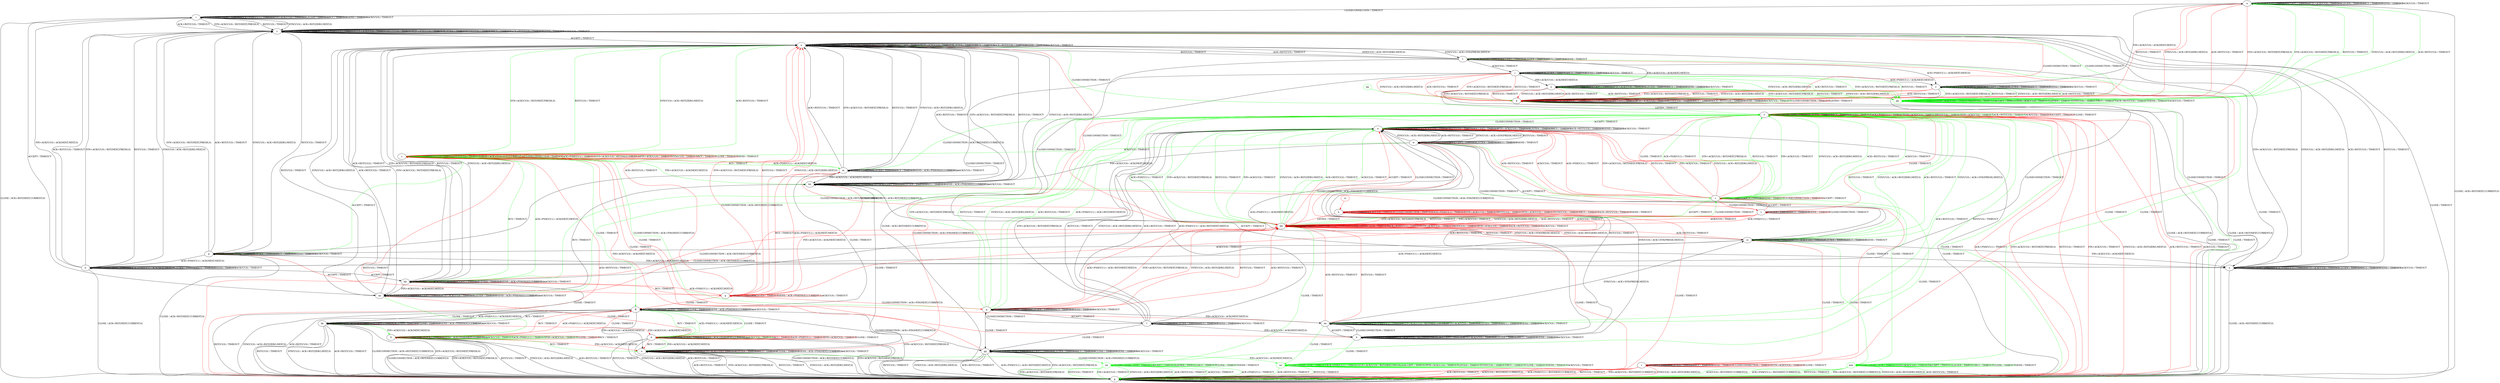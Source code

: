 digraph "" {
	graph ["Incoming time"=0.0978245735168457,
		"Outgoing time"=0.16371417045593262,
		Output="{'States': 44, 'Transitions': 642, 'Filename': '../results/tcp_preset_50/TCP_Windows8_Server-TCP_Windows8_Server-5.dot'}",
		Reference="{'States': 39, 'Transitions': 495, 'Filename': '../subjects/tcp/TCP_Windows8_Server.dot'}",
		Solver=yices,
		Updated="{'States': 39, 'Transitions': 495, 'Filename': '../subjects/tcp/TCP_Windows8_Server.dot'}",
		"f-measure"=0.716,
		precision=0.7089108910891089,
		recall=0.7232323232323232
	];
	a -> a	[key=0,
		label="ACK+PSH(V,V,1) / TIMEOUT"];
	a -> a	[key=1,
		label="ACCEPT / TIMEOUT"];
	a -> a	[key=2,
		label="FIN+ACK(V,V,0) / TIMEOUT"];
	a -> a	[key=3,
		label="LISTEN / TIMEOUT"];
	a -> a	[key=4,
		label="RCV / TIMEOUT"];
	a -> a	[key=5,
		label="SEND / TIMEOUT"];
	a -> a	[key=6,
		label="ACK(V,V,0) / TIMEOUT"];
	a -> i	[key=0,
		label="CLOSECONNECTION / TIMEOUT"];
	a -> k	[key=0,
		color=red,
		label="SYN+ACK(V,V,0) / RST(NEXT,FRESH,0)"];
	a -> k	[key=1,
		color=red,
		label="RST(V,V,0) / TIMEOUT"];
	a -> k	[key=2,
		color=red,
		label="SYN(V,V,0) / ACK+RST(ZERO,NEXT,0)"];
	a -> k	[key=3,
		color=red,
		label="ACK+RST(V,V,0) / TIMEOUT"];
	a -> jj	[key=0,
		label="CLOSE / ACK+RST(NEXT,CURRENT,0)"];
	pp	[color=green];
	a -> pp	[key=0,
		color=green,
		label="SYN+ACK(V,V,0) / RST(NEXT,FRESH,0)"];
	a -> pp	[key=1,
		color=green,
		label="RST(V,V,0) / TIMEOUT"];
	a -> pp	[key=2,
		color=green,
		label="SYN(V,V,0) / ACK+RST(ZERO,NEXT,0)"];
	a -> pp	[key=3,
		color=green,
		label="ACK+RST(V,V,0) / TIMEOUT"];
	b -> b	[key=0,
		label="ACK+PSH(V,V,1) / TIMEOUT"];
	b -> b	[key=1,
		label="SYN+ACK(V,V,0) / RST(NEXT,FRESH,0)"];
	b -> b	[key=2,
		label="ACCEPT / TIMEOUT"];
	b -> b	[key=3,
		label="FIN+ACK(V,V,0) / TIMEOUT"];
	b -> b	[key=4,
		label="LISTEN / TIMEOUT"];
	b -> b	[key=5,
		label="RCV / TIMEOUT"];
	b -> b	[key=6,
		label="SEND / TIMEOUT"];
	b -> b	[key=7,
		label="ACK(V,V,0) / TIMEOUT"];
	b -> e	[key=0,
		label="RST(V,V,0) / TIMEOUT"];
	b -> e	[key=1,
		label="ACK+RST(V,V,0) / TIMEOUT"];
	b -> s	[key=0,
		color=red,
		label="CLOSE / TIMEOUT"];
	b -> w	[key=0,
		label="SYN(V,V,0) / ACK+SYN(FRESH,NEXT,0)"];
	b -> ee	[key=0,
		label="CLOSECONNECTION / TIMEOUT"];
	oo	[color=green];
	b -> oo	[key=0,
		color=green,
		label="CLOSE / TIMEOUT"];
	c -> c	[key=0,
		label="LISTEN / TIMEOUT"];
	c -> c	[key=1,
		label="RCV / TIMEOUT"];
	c -> c	[key=2,
		label="SEND / TIMEOUT"];
	c -> c	[key=3,
		color=green,
		label="CLOSECONNECTION / TIMEOUT"];
	c -> c	[key=4,
		color=red,
		label="ACCEPT / TIMEOUT"];
	c -> e	[key=0,
		color=red,
		label="ACK+PSH(V,V,1) / TIMEOUT"];
	c -> e	[key=1,
		color=red,
		label="SYN+ACK(V,V,0) / RST(NEXT,FRESH,0)"];
	c -> e	[key=2,
		color=red,
		label="RST(V,V,0) / TIMEOUT"];
	c -> e	[key=3,
		color=red,
		label="FIN+ACK(V,V,0) / TIMEOUT"];
	c -> e	[key=4,
		color=red,
		label="SYN(V,V,0) / ACK+RST(ZERO,NEXT,0)"];
	c -> e	[key=5,
		color=red,
		label="ACK+RST(V,V,0) / TIMEOUT"];
	c -> e	[key=6,
		color=red,
		label="ACK(V,V,0) / TIMEOUT"];
	c -> f	[key=0,
		color=green,
		label="ACK+PSH(V,V,1) / TIMEOUT"];
	c -> f	[key=1,
		color=green,
		label="SYN+ACK(V,V,0) / RST(NEXT,FRESH,0)"];
	c -> f	[key=2,
		color=green,
		label="RST(V,V,0) / TIMEOUT"];
	c -> f	[key=3,
		color=green,
		label="FIN+ACK(V,V,0) / TIMEOUT"];
	c -> f	[key=4,
		color=green,
		label="SYN(V,V,0) / ACK+RST(ZERO,NEXT,0)"];
	c -> f	[key=5,
		color=green,
		label="ACK+RST(V,V,0) / TIMEOUT"];
	c -> f	[key=6,
		color=green,
		label="ACK(V,V,0) / TIMEOUT"];
	c -> f	[key=7,
		color=red,
		label="CLOSE / TIMEOUT"];
	c -> v	[key=0,
		color=red,
		label="CLOSECONNECTION / TIMEOUT"];
	c -> dd	[key=0,
		color=green,
		label="ACCEPT / TIMEOUT"];
	nn	[color=green];
	c -> nn	[key=0,
		color=green,
		label="CLOSE / TIMEOUT"];
	d -> d	[key=0,
		label="ACCEPT / TIMEOUT"];
	d -> d	[key=1,
		label="LISTEN / TIMEOUT"];
	d -> d	[key=2,
		label="SEND / ACK+PSH(NEXT,CURRENT,1)"];
	d -> d	[key=3,
		label="ACK(V,V,0) / TIMEOUT"];
	d -> d	[key=4,
		color=green,
		label="RCV / TIMEOUT"];
	d -> d	[key=5,
		color=red,
		label="ACK+PSH(V,V,1) / TIMEOUT"];
	d -> d	[key=6,
		color=red,
		label="FIN+ACK(V,V,0) / TIMEOUT"];
	d -> d	[key=7,
		color=red,
		label="CLOSE / TIMEOUT"];
	d -> o	[key=0,
		color=green,
		label="FIN+ACK(V,V,0) / ACK(NEXT,NEXT,0)"];
	d -> o	[key=1,
		color=red,
		label="RCV / TIMEOUT"];
	d -> ff	[key=0,
		color=green,
		label="ACK+PSH(V,V,1) / ACK(NEXT,NEXT,0)"];
	d -> ff	[key=1,
		color=green,
		label="CLOSE / TIMEOUT"];
	d -> jj	[key=0,
		label="CLOSECONNECTION / ACK+RST(NEXT,CURRENT,0)"];
	d -> jj	[key=1,
		label="SYN+ACK(V,V,0) / RST(NEXT,FRESH,0)"];
	d -> jj	[key=2,
		label="RST(V,V,0) / TIMEOUT"];
	d -> jj	[key=3,
		label="SYN(V,V,0) / ACK+RST(ZERO,NEXT,0)"];
	d -> jj	[key=4,
		label="ACK+RST(V,V,0) / TIMEOUT"];
	e -> e	[key=0,
		label="ACK+PSH(V,V,1) / TIMEOUT"];
	e -> e	[key=1,
		label="SYN+ACK(V,V,0) / TIMEOUT"];
	e -> e	[key=2,
		label="RST(V,V,0) / TIMEOUT"];
	e -> e	[key=3,
		label="ACCEPT / TIMEOUT"];
	e -> e	[key=4,
		label="FIN+ACK(V,V,0) / TIMEOUT"];
	e -> e	[key=5,
		label="LISTEN / TIMEOUT"];
	e -> e	[key=6,
		label="RCV / TIMEOUT"];
	e -> e	[key=7,
		label="ACK+RST(V,V,0) / TIMEOUT"];
	e -> e	[key=8,
		label="SEND / TIMEOUT"];
	e -> e	[key=9,
		label="ACK(V,V,0) / TIMEOUT"];
	e -> f	[key=0,
		color=green,
		label="CLOSECONNECTION / TIMEOUT"];
	e -> w	[key=0,
		label="SYN(V,V,0) / ACK+SYN(FRESH,NEXT,0)"];
	e -> dd	[key=0,
		color=red,
		label="CLOSECONNECTION / TIMEOUT"];
	e -> jj	[key=0,
		label="CLOSE / TIMEOUT"];
	f -> e	[key=0,
		color=green,
		label="ACCEPT / TIMEOUT"];
	f -> f	[key=0,
		label="CLOSECONNECTION / TIMEOUT"];
	f -> f	[key=1,
		label="LISTEN / TIMEOUT"];
	f -> f	[key=2,
		label="RCV / TIMEOUT"];
	f -> f	[key=3,
		label="SEND / TIMEOUT"];
	f -> f	[key=4,
		color=green,
		label="ACK+PSH(V,V,1) / TIMEOUT"];
	f -> f	[key=5,
		color=green,
		label="SYN+ACK(V,V,0) / TIMEOUT"];
	f -> f	[key=6,
		color=green,
		label="RST(V,V,0) / TIMEOUT"];
	f -> f	[key=7,
		color=green,
		label="FIN+ACK(V,V,0) / TIMEOUT"];
	f -> f	[key=8,
		color=green,
		label="ACK+RST(V,V,0) / TIMEOUT"];
	f -> f	[key=9,
		color=green,
		label="ACK(V,V,0) / TIMEOUT"];
	f -> f	[key=10,
		color=red,
		label="ACCEPT / TIMEOUT"];
	f -> f	[key=11,
		color=red,
		label="CLOSE / TIMEOUT"];
	f -> cc	[key=0,
		color=green,
		label="SYN(V,V,0) / ACK+SYN(FRESH,NEXT,0)"];
	f -> jj	[key=0,
		color=green,
		label="CLOSE / TIMEOUT"];
	f -> jj	[key=1,
		color=red,
		label="ACK+PSH(V,V,1) / TIMEOUT"];
	f -> jj	[key=2,
		color=red,
		label="SYN+ACK(V,V,0) / RST(NEXT,FRESH,0)"];
	f -> jj	[key=3,
		color=red,
		label="RST(V,V,0) / TIMEOUT"];
	f -> jj	[key=4,
		color=red,
		label="FIN+ACK(V,V,0) / TIMEOUT"];
	f -> jj	[key=5,
		color=red,
		label="SYN(V,V,0) / ACK+RST(ZERO,NEXT,0)"];
	f -> jj	[key=6,
		color=red,
		label="ACK+RST(V,V,0) / TIMEOUT"];
	f -> jj	[key=7,
		color=red,
		label="ACK(V,V,0) / TIMEOUT"];
	g -> g	[key=0,
		label="ACCEPT / TIMEOUT"];
	g -> g	[key=1,
		label="LISTEN / TIMEOUT"];
	g -> g	[key=2,
		color=red,
		label="SEND / ACK+PSH(NEXT,CURRENT,1)"];
	g -> g	[key=3,
		color=red,
		label="ACK(V,V,0) / TIMEOUT"];
	g -> m	[key=0,
		color=red,
		label="RCV / TIMEOUT"];
	g -> n	[key=0,
		color=red,
		label="SYN+ACK(V,V,0) / RST(NEXT,FRESH,0)"];
	g -> n	[key=1,
		color=red,
		label="RST(V,V,0) / TIMEOUT"];
	g -> n	[key=2,
		color=red,
		label="SYN(V,V,0) / ACK+RST(ZERO,NEXT,0)"];
	g -> n	[key=3,
		color=red,
		label="ACK+RST(V,V,0) / TIMEOUT"];
	g -> q	[key=0,
		color=red,
		label="CLOSECONNECTION / ACK+FIN(NEXT,CURRENT,0)"];
	g -> bb	[key=0,
		color=red,
		label="ACK+PSH(V,V,1) / ACK(NEXT,NEXT,0)"];
	g -> ff	[key=0,
		color=red,
		label="CLOSE / TIMEOUT"];
	g -> hh	[key=0,
		color=red,
		label="FIN+ACK(V,V,0) / ACK(NEXT,NEXT,0)"];
	h -> h	[key=0,
		label="ACCEPT / TIMEOUT"];
	h -> h	[key=1,
		label="ACK(V,V,0) / TIMEOUT"];
	h -> h	[key=2,
		color=red,
		label="CLOSECONNECTION / TIMEOUT"];
	h -> h	[key=3,
		color=red,
		label="ACK+PSH(V,V,1) / TIMEOUT"];
	h -> h	[key=4,
		color=red,
		label="SYN+ACK(V,V,0) / TIMEOUT"];
	h -> h	[key=5,
		color=red,
		label="RST(V,V,0) / TIMEOUT"];
	h -> h	[key=6,
		color=red,
		label="FIN+ACK(V,V,0) / TIMEOUT"];
	h -> h	[key=7,
		color=red,
		label="SYN(V,V,0) / TIMEOUT"];
	h -> h	[key=8,
		color=red,
		label="RCV / TIMEOUT"];
	h -> h	[key=9,
		color=red,
		label="ACK+RST(V,V,0) / TIMEOUT"];
	h -> h	[key=10,
		color=red,
		label="SEND / TIMEOUT"];
	h -> dd	[key=0,
		color=red,
		label="LISTEN / TIMEOUT"];
	h -> jj	[key=0,
		color=red,
		label="CLOSE / TIMEOUT"];
	i -> i	[key=0,
		label="CLOSECONNECTION / TIMEOUT"];
	i -> i	[key=1,
		label="ACK+PSH(V,V,1) / TIMEOUT"];
	i -> i	[key=2,
		label="FIN+ACK(V,V,0) / TIMEOUT"];
	i -> i	[key=3,
		label="LISTEN / TIMEOUT"];
	i -> i	[key=4,
		label="RCV / TIMEOUT"];
	i -> i	[key=5,
		label="SEND / TIMEOUT"];
	i -> i	[key=6,
		label="ACK(V,V,0) / TIMEOUT"];
	i -> y	[key=0,
		label="SYN+ACK(V,V,0) / RST(NEXT,FRESH,0)"];
	i -> y	[key=1,
		label="RST(V,V,0) / TIMEOUT"];
	i -> y	[key=2,
		label="SYN(V,V,0) / ACK+RST(ZERO,NEXT,0)"];
	i -> y	[key=3,
		label="ACK+RST(V,V,0) / TIMEOUT"];
	i -> aa	[key=0,
		label="ACCEPT / TIMEOUT"];
	i -> jj	[key=0,
		label="CLOSE / ACK+RST(NEXT,CURRENT,0)"];
	j -> j	[key=0,
		label="ACCEPT / TIMEOUT"];
	j -> j	[key=1,
		label="LISTEN / TIMEOUT"];
	j -> j	[key=2,
		label="RCV / TIMEOUT"];
	j -> j	[key=3,
		label="SEND / TIMEOUT"];
	j -> j	[key=4,
		label="ACK(V,V,0) / TIMEOUT"];
	j -> k	[key=0,
		color=red,
		label="SYN+ACK(V,V,0) / RST(NEXT,FRESH,0)"];
	j -> k	[key=1,
		color=red,
		label="RST(V,V,0) / TIMEOUT"];
	j -> k	[key=2,
		color=red,
		label="SYN(V,V,0) / ACK+RST(ZERO,NEXT,0)"];
	j -> k	[key=3,
		color=red,
		label="ACK+RST(V,V,0) / TIMEOUT"];
	j -> p	[key=0,
		label="CLOSECONNECTION / TIMEOUT"];
	j -> u	[key=0,
		label="FIN+ACK(V,V,0) / ACK(NEXT,NEXT,0)"];
	j -> z	[key=0,
		label="ACK+PSH(V,V,1) / ACK(NEXT,NEXT,0)"];
	j -> jj	[key=0,
		label="CLOSE / ACK+RST(NEXT,CURRENT,0)"];
	j -> pp	[key=0,
		color=green,
		label="SYN+ACK(V,V,0) / RST(NEXT,FRESH,0)"];
	j -> pp	[key=1,
		color=green,
		label="RST(V,V,0) / TIMEOUT"];
	j -> pp	[key=2,
		color=green,
		label="SYN(V,V,0) / ACK+RST(ZERO,NEXT,0)"];
	j -> pp	[key=3,
		color=green,
		label="ACK+RST(V,V,0) / TIMEOUT"];
	k -> f	[key=0,
		color=green,
		label="LISTEN / TIMEOUT"];
	k -> k	[key=0,
		label="ACK+PSH(V,V,1) / TIMEOUT"];
	k -> k	[key=1,
		label="SYN+ACK(V,V,0) / TIMEOUT"];
	k -> k	[key=2,
		label="RST(V,V,0) / TIMEOUT"];
	k -> k	[key=3,
		label="ACCEPT / TIMEOUT"];
	k -> k	[key=4,
		label="FIN+ACK(V,V,0) / TIMEOUT"];
	k -> k	[key=5,
		label="SYN(V,V,0) / TIMEOUT"];
	k -> k	[key=6,
		label="RCV / TIMEOUT"];
	k -> k	[key=7,
		label="ACK+RST(V,V,0) / TIMEOUT"];
	k -> k	[key=8,
		label="SEND / TIMEOUT"];
	k -> k	[key=9,
		label="ACK(V,V,0) / TIMEOUT"];
	k -> k	[key=10,
		color=green,
		label="CLOSECONNECTION / TIMEOUT"];
	k -> k	[key=11,
		color=red,
		label="LISTEN / TIMEOUT"];
	k -> y	[key=0,
		color=red,
		label="CLOSECONNECTION / TIMEOUT"];
	k -> jj	[key=0,
		label="CLOSE / TIMEOUT"];
	l -> b	[key=0,
		label="FIN+ACK(V,V,0) / ACK(NEXT,NEXT,0)"];
	l -> e	[key=0,
		label="ACK+PSH(V,V,1) / ACK+RST(NEXT,NEXT,0)"];
	l -> e	[key=1,
		label="SYN+ACK(V,V,0) / RST(NEXT,FRESH,0)"];
	l -> e	[key=2,
		label="RST(V,V,0) / TIMEOUT"];
	l -> e	[key=3,
		label="SYN(V,V,0) / ACK+RST(ZERO,NEXT,0)"];
	l -> e	[key=4,
		label="ACK+RST(V,V,0) / TIMEOUT"];
	l -> l	[key=0,
		label="ACCEPT / TIMEOUT"];
	l -> l	[key=1,
		label="LISTEN / TIMEOUT"];
	l -> l	[key=2,
		label="RCV / TIMEOUT"];
	l -> l	[key=3,
		label="SEND / TIMEOUT"];
	l -> l	[key=4,
		label="ACK(V,V,0) / TIMEOUT"];
	l -> q	[key=0,
		label="CLOSECONNECTION / TIMEOUT"];
	l -> gg	[key=0,
		label="CLOSE / TIMEOUT"];
	m -> f	[key=0,
		color=green,
		label="CLOSECONNECTION / ACK+RST(NEXT,CURRENT,0)"];
	m -> g	[key=0,
		color=red,
		label="ACK+PSH(V,V,1) / ACK(NEXT,NEXT,0)"];
	m -> m	[key=0,
		label="ACCEPT / TIMEOUT"];
	m -> m	[key=1,
		label="LISTEN / TIMEOUT"];
	m -> m	[key=2,
		label="RCV / TIMEOUT"];
	m -> m	[key=3,
		label="SEND / ACK+PSH(NEXT,CURRENT,1)"];
	m -> m	[key=4,
		label="ACK(V,V,0) / TIMEOUT"];
	m -> n	[key=0,
		label="SYN+ACK(V,V,0) / RST(NEXT,FRESH,0)"];
	m -> n	[key=1,
		label="RST(V,V,0) / TIMEOUT"];
	m -> n	[key=2,
		label="SYN(V,V,0) / ACK+RST(ZERO,NEXT,0)"];
	m -> n	[key=3,
		label="ACK+RST(V,V,0) / TIMEOUT"];
	m -> s	[key=0,
		color=green,
		label="ACK+PSH(V,V,1) / ACK(NEXT,NEXT,0)"];
	m -> dd	[key=0,
		color=red,
		label="CLOSECONNECTION / ACK+RST(NEXT,CURRENT,0)"];
	m -> ff	[key=0,
		label="CLOSE / TIMEOUT"];
	m -> hh	[key=0,
		label="FIN+ACK(V,V,0) / ACK(NEXT,NEXT,0)"];
	n -> f	[key=0,
		color=green,
		label="CLOSECONNECTION / TIMEOUT"];
	n -> n	[key=0,
		label="ACK+PSH(V,V,1) / TIMEOUT"];
	n -> n	[key=1,
		label="SYN+ACK(V,V,0) / TIMEOUT"];
	n -> n	[key=2,
		label="RST(V,V,0) / TIMEOUT"];
	n -> n	[key=3,
		label="ACCEPT / TIMEOUT"];
	n -> n	[key=4,
		label="FIN+ACK(V,V,0) / TIMEOUT"];
	n -> n	[key=5,
		label="LISTEN / TIMEOUT"];
	n -> n	[key=6,
		label="RCV / TIMEOUT"];
	n -> n	[key=7,
		label="ACK+RST(V,V,0) / TIMEOUT"];
	n -> n	[key=8,
		label="SEND / TIMEOUT"];
	n -> n	[key=9,
		label="ACK(V,V,0) / TIMEOUT"];
	n -> t	[key=0,
		label="SYN(V,V,0) / ACK+SYN(FRESH,NEXT,0)"];
	n -> dd	[key=0,
		color=red,
		label="CLOSECONNECTION / TIMEOUT"];
	n -> jj	[key=0,
		label="CLOSE / TIMEOUT"];
	o -> f	[key=0,
		color=red,
		label="CLOSECONNECTION / ACK+FIN(NEXT,CURRENT,0)"];
	o -> o	[key=0,
		label="ACK+PSH(V,V,1) / TIMEOUT"];
	o -> o	[key=1,
		label="ACCEPT / TIMEOUT"];
	o -> o	[key=2,
		label="FIN+ACK(V,V,0) / TIMEOUT"];
	o -> o	[key=3,
		label="LISTEN / TIMEOUT"];
	o -> o	[key=4,
		label="RCV / TIMEOUT"];
	o -> o	[key=5,
		label="CLOSE / TIMEOUT"];
	o -> o	[key=6,
		label="SEND / ACK+PSH(NEXT,CURRENT,1)"];
	o -> o	[key=7,
		label="ACK(V,V,0) / TIMEOUT"];
	o -> jj	[key=0,
		label="SYN+ACK(V,V,0) / RST(NEXT,FRESH,0)"];
	o -> jj	[key=1,
		label="RST(V,V,0) / TIMEOUT"];
	o -> jj	[key=2,
		label="SYN(V,V,0) / ACK+RST(ZERO,NEXT,0)"];
	o -> jj	[key=3,
		label="ACK+RST(V,V,0) / TIMEOUT"];
	o -> nn	[key=0,
		color=green,
		label="CLOSECONNECTION / ACK+FIN(NEXT,CURRENT,0)"];
	p -> g	[key=0,
		color=red,
		label="ACCEPT / TIMEOUT"];
	p -> p	[key=0,
		label="CLOSECONNECTION / TIMEOUT"];
	p -> p	[key=1,
		label="LISTEN / TIMEOUT"];
	p -> p	[key=2,
		label="RCV / TIMEOUT"];
	p -> p	[key=3,
		label="SEND / TIMEOUT"];
	p -> p	[key=4,
		label="ACK(V,V,0) / TIMEOUT"];
	p -> s	[key=0,
		color=green,
		label="ACCEPT / TIMEOUT"];
	p -> x	[key=0,
		label="FIN+ACK(V,V,0) / ACK(NEXT,NEXT,0)"];
	p -> y	[key=0,
		label="SYN+ACK(V,V,0) / RST(NEXT,FRESH,0)"];
	p -> y	[key=1,
		label="RST(V,V,0) / TIMEOUT"];
	p -> y	[key=2,
		label="SYN(V,V,0) / ACK+RST(ZERO,NEXT,0)"];
	p -> y	[key=3,
		label="ACK+RST(V,V,0) / TIMEOUT"];
	p -> ii	[key=0,
		label="ACK+PSH(V,V,1) / ACK(NEXT,NEXT,0)"];
	p -> jj	[key=0,
		label="CLOSE / ACK+RST(NEXT,CURRENT,0)"];
	q -> f	[key=0,
		color=green,
		label="ACK+PSH(V,V,1) / ACK+RST(NEXT,NEXT,0)"];
	q -> f	[key=1,
		color=green,
		label="SYN+ACK(V,V,0) / RST(NEXT,FRESH,0)"];
	q -> f	[key=2,
		color=green,
		label="RST(V,V,0) / TIMEOUT"];
	q -> f	[key=3,
		color=green,
		label="SYN(V,V,0) / ACK+RST(ZERO,NEXT,0)"];
	q -> f	[key=4,
		color=green,
		label="ACK+RST(V,V,0) / TIMEOUT"];
	q -> l	[key=0,
		label="ACCEPT / TIMEOUT"];
	q -> q	[key=0,
		label="CLOSECONNECTION / TIMEOUT"];
	q -> q	[key=1,
		label="LISTEN / TIMEOUT"];
	q -> q	[key=2,
		label="RCV / TIMEOUT"];
	q -> q	[key=3,
		label="SEND / TIMEOUT"];
	q -> q	[key=4,
		label="ACK(V,V,0) / TIMEOUT"];
	q -> dd	[key=0,
		color=red,
		label="ACK+PSH(V,V,1) / ACK+RST(NEXT,NEXT,0)"];
	q -> dd	[key=1,
		color=red,
		label="SYN+ACK(V,V,0) / RST(NEXT,FRESH,0)"];
	q -> dd	[key=2,
		color=red,
		label="RST(V,V,0) / TIMEOUT"];
	q -> dd	[key=3,
		color=red,
		label="SYN(V,V,0) / ACK+RST(ZERO,NEXT,0)"];
	q -> dd	[key=4,
		color=red,
		label="ACK+RST(V,V,0) / TIMEOUT"];
	q -> ee	[key=0,
		label="FIN+ACK(V,V,0) / ACK(NEXT,NEXT,0)"];
	q -> gg	[key=0,
		label="CLOSE / TIMEOUT"];
	r -> r	[key=0,
		label="ACCEPT / TIMEOUT"];
	r -> r	[key=1,
		label="LISTEN / TIMEOUT"];
	r -> r	[key=2,
		label="RCV / TIMEOUT"];
	r -> r	[key=3,
		label="SEND / TIMEOUT"];
	r -> r	[key=4,
		color=red,
		label="CLOSECONNECTION / TIMEOUT"];
	r -> r	[key=5,
		color=red,
		label="SYN+ACK(V,V,0) / TIMEOUT"];
	r -> r	[key=6,
		color=red,
		label="CLOSE / TIMEOUT"];
	r -> jj	[key=0,
		color=red,
		label="ACK+PSH(V,V,1) / RST(NEXT,CURRENT,0)"];
	r -> jj	[key=1,
		color=red,
		label="RST(V,V,0) / TIMEOUT"];
	r -> jj	[key=2,
		color=red,
		label="FIN+ACK(V,V,0) / RST(NEXT,CURRENT,0)"];
	r -> jj	[key=3,
		color=red,
		label="SYN(V,V,0) / ACK+RST(ZERO,NEXT,0)"];
	r -> jj	[key=4,
		color=red,
		label="ACK+RST(V,V,0) / TIMEOUT"];
	r -> jj	[key=5,
		color=red,
		label="ACK(V,V,0) / RST(NEXT,CURRENT,0)"];
	s -> m	[key=0,
		color=green,
		label="RCV / TIMEOUT"];
	s -> n	[key=0,
		color=green,
		label="SYN+ACK(V,V,0) / RST(NEXT,FRESH,0)"];
	s -> n	[key=1,
		color=green,
		label="RST(V,V,0) / TIMEOUT"];
	s -> n	[key=2,
		color=green,
		label="SYN(V,V,0) / ACK+RST(ZERO,NEXT,0)"];
	s -> n	[key=3,
		color=green,
		label="ACK+RST(V,V,0) / TIMEOUT"];
	s -> q	[key=0,
		color=green,
		label="CLOSECONNECTION / ACK+FIN(NEXT,CURRENT,0)"];
	s -> s	[key=0,
		label="ACCEPT / TIMEOUT"];
	s -> s	[key=1,
		label="LISTEN / TIMEOUT"];
	s -> s	[key=2,
		label="ACK(V,V,0) / TIMEOUT"];
	s -> s	[key=3,
		color=green,
		label="SEND / ACK+PSH(NEXT,CURRENT,1)"];
	s -> s	[key=4,
		color=red,
		label="CLOSECONNECTION / TIMEOUT"];
	s -> s	[key=5,
		color=red,
		label="ACK+PSH(V,V,1) / TIMEOUT"];
	s -> s	[key=6,
		color=red,
		label="SYN+ACK(V,V,0) / RST(NEXT,FRESH,0)"];
	s -> s	[key=7,
		color=red,
		label="FIN+ACK(V,V,0) / TIMEOUT"];
	s -> s	[key=8,
		color=red,
		label="SYN(V,V,0) / TIMEOUT"];
	s -> s	[key=9,
		color=red,
		label="RCV / TIMEOUT"];
	s -> s	[key=10,
		color=red,
		label="CLOSE / TIMEOUT"];
	s -> s	[key=11,
		color=red,
		label="SEND / TIMEOUT"];
	s -> bb	[key=0,
		color=green,
		label="ACK+PSH(V,V,1) / ACK(NEXT,NEXT,0)"];
	s -> ff	[key=0,
		color=green,
		label="CLOSE / TIMEOUT"];
	s -> hh	[key=0,
		color=green,
		label="FIN+ACK(V,V,0) / ACK(NEXT,NEXT,0)"];
	s -> jj	[key=0,
		color=red,
		label="RST(V,V,0) / TIMEOUT"];
	s -> jj	[key=1,
		color=red,
		label="ACK+RST(V,V,0) / TIMEOUT"];
	t -> j	[key=0,
		label="ACK(V,V,0) / TIMEOUT"];
	t -> n	[key=0,
		label="RST(V,V,0) / TIMEOUT"];
	t -> n	[key=1,
		label="SYN(V,V,0) / ACK+RST(ZERO,NEXT,0)"];
	t -> n	[key=2,
		label="ACK+RST(V,V,0) / TIMEOUT"];
	t -> r	[key=0,
		color=red,
		label="CLOSE / TIMEOUT"];
	t -> t	[key=0,
		label="SYN+ACK(V,V,0) / TIMEOUT"];
	t -> t	[key=1,
		label="ACCEPT / TIMEOUT"];
	t -> t	[key=2,
		label="LISTEN / TIMEOUT"];
	t -> t	[key=3,
		label="RCV / TIMEOUT"];
	t -> t	[key=4,
		label="SEND / TIMEOUT"];
	t -> u	[key=0,
		label="FIN+ACK(V,V,0) / ACK(NEXT,NEXT,0)"];
	t -> z	[key=0,
		label="ACK+PSH(V,V,1) / ACK(NEXT,NEXT,0)"];
	t -> cc	[key=0,
		label="CLOSECONNECTION / TIMEOUT"];
	mm	[color=green];
	t -> mm	[key=0,
		color=green,
		label="CLOSE / TIMEOUT"];
	u -> k	[key=0,
		color=red,
		label="SYN+ACK(V,V,0) / RST(NEXT,FRESH,0)"];
	u -> k	[key=1,
		color=red,
		label="RST(V,V,0) / TIMEOUT"];
	u -> k	[key=2,
		color=red,
		label="SYN(V,V,0) / ACK+RST(ZERO,NEXT,0)"];
	u -> k	[key=3,
		color=red,
		label="ACK+RST(V,V,0) / TIMEOUT"];
	u -> u	[key=0,
		label="ACK+PSH(V,V,1) / TIMEOUT"];
	u -> u	[key=1,
		label="ACCEPT / TIMEOUT"];
	u -> u	[key=2,
		label="FIN+ACK(V,V,0) / TIMEOUT"];
	u -> u	[key=3,
		label="LISTEN / TIMEOUT"];
	u -> u	[key=4,
		label="RCV / TIMEOUT"];
	u -> u	[key=5,
		label="SEND / TIMEOUT"];
	u -> u	[key=6,
		label="ACK(V,V,0) / TIMEOUT"];
	u -> x	[key=0,
		label="CLOSECONNECTION / TIMEOUT"];
	u -> jj	[key=0,
		label="CLOSE / ACK+RST(NEXT,CURRENT,0)"];
	u -> pp	[key=0,
		color=green,
		label="SYN+ACK(V,V,0) / RST(NEXT,FRESH,0)"];
	u -> pp	[key=1,
		color=green,
		label="RST(V,V,0) / TIMEOUT"];
	u -> pp	[key=2,
		color=green,
		label="SYN(V,V,0) / ACK+RST(ZERO,NEXT,0)"];
	u -> pp	[key=3,
		color=green,
		label="ACK+RST(V,V,0) / TIMEOUT"];
	v -> c	[key=0,
		color=red,
		label="ACCEPT / TIMEOUT"];
	v -> f	[key=0,
		color=red,
		label="CLOSE / TIMEOUT"];
	v -> v	[key=0,
		label="LISTEN / TIMEOUT"];
	v -> v	[key=1,
		label="RCV / TIMEOUT"];
	v -> v	[key=2,
		label="SEND / TIMEOUT"];
	v -> v	[key=3,
		color=red,
		label="CLOSECONNECTION / TIMEOUT"];
	v -> dd	[key=0,
		color=red,
		label="ACK+PSH(V,V,1) / TIMEOUT"];
	v -> dd	[key=1,
		color=red,
		label="SYN+ACK(V,V,0) / RST(NEXT,FRESH,0)"];
	v -> dd	[key=2,
		color=red,
		label="RST(V,V,0) / TIMEOUT"];
	v -> dd	[key=3,
		color=red,
		label="FIN+ACK(V,V,0) / TIMEOUT"];
	v -> dd	[key=4,
		color=red,
		label="SYN(V,V,0) / ACK+RST(ZERO,NEXT,0)"];
	v -> dd	[key=5,
		color=red,
		label="ACK+RST(V,V,0) / TIMEOUT"];
	v -> dd	[key=6,
		color=red,
		label="ACK(V,V,0) / TIMEOUT"];
	w -> e	[key=0,
		label="RST(V,V,0) / TIMEOUT"];
	w -> e	[key=1,
		label="SYN(V,V,0) / ACK+RST(ZERO,NEXT,0)"];
	w -> e	[key=2,
		label="ACK+RST(V,V,0) / TIMEOUT"];
	w -> g	[key=0,
		color=red,
		label="ACK(V,V,0) / TIMEOUT"];
	w -> r	[key=0,
		color=red,
		label="CLOSE / TIMEOUT"];
	w -> s	[key=0,
		color=green,
		label="ACK(V,V,0) / TIMEOUT"];
	w -> w	[key=0,
		label="SYN+ACK(V,V,0) / TIMEOUT"];
	w -> w	[key=1,
		label="ACCEPT / TIMEOUT"];
	w -> w	[key=2,
		label="LISTEN / TIMEOUT"];
	w -> w	[key=3,
		label="RCV / TIMEOUT"];
	w -> w	[key=4,
		label="SEND / TIMEOUT"];
	w -> bb	[key=0,
		label="ACK+PSH(V,V,1) / ACK(NEXT,NEXT,0)"];
	w -> cc	[key=0,
		label="CLOSECONNECTION / TIMEOUT"];
	w -> hh	[key=0,
		label="FIN+ACK(V,V,0) / ACK(NEXT,NEXT,0)"];
	w -> mm	[key=0,
		color=green,
		label="CLOSE / TIMEOUT"];
	x -> x	[key=0,
		label="CLOSECONNECTION / TIMEOUT"];
	x -> x	[key=1,
		label="ACK+PSH(V,V,1) / TIMEOUT"];
	x -> x	[key=2,
		label="FIN+ACK(V,V,0) / TIMEOUT"];
	x -> x	[key=3,
		label="LISTEN / TIMEOUT"];
	x -> x	[key=4,
		label="RCV / TIMEOUT"];
	x -> x	[key=5,
		label="SEND / TIMEOUT"];
	x -> x	[key=6,
		label="ACK(V,V,0) / TIMEOUT"];
	x -> y	[key=0,
		label="SYN+ACK(V,V,0) / RST(NEXT,FRESH,0)"];
	x -> y	[key=1,
		label="RST(V,V,0) / TIMEOUT"];
	x -> y	[key=2,
		label="SYN(V,V,0) / ACK+RST(ZERO,NEXT,0)"];
	x -> y	[key=3,
		label="ACK+RST(V,V,0) / TIMEOUT"];
	x -> hh	[key=0,
		label="ACCEPT / TIMEOUT"];
	x -> jj	[key=0,
		label="CLOSE / ACK+RST(NEXT,CURRENT,0)"];
	y -> n	[key=0,
		label="ACCEPT / TIMEOUT"];
	y -> y	[key=0,
		label="CLOSECONNECTION / TIMEOUT"];
	y -> y	[key=1,
		label="ACK+PSH(V,V,1) / TIMEOUT"];
	y -> y	[key=2,
		label="SYN+ACK(V,V,0) / TIMEOUT"];
	y -> y	[key=3,
		label="RST(V,V,0) / TIMEOUT"];
	y -> y	[key=4,
		label="FIN+ACK(V,V,0) / TIMEOUT"];
	y -> y	[key=5,
		label="LISTEN / TIMEOUT"];
	y -> y	[key=6,
		label="SYN(V,V,0) / TIMEOUT"];
	y -> y	[key=7,
		label="RCV / TIMEOUT"];
	y -> y	[key=8,
		label="ACK+RST(V,V,0) / TIMEOUT"];
	y -> y	[key=9,
		label="SEND / TIMEOUT"];
	y -> y	[key=10,
		label="ACK(V,V,0) / TIMEOUT"];
	y -> jj	[key=0,
		label="CLOSE / TIMEOUT"];
	z -> a	[key=0,
		label="FIN+ACK(V,V,0) / ACK(NEXT,NEXT,0)"];
	z -> k	[key=0,
		color=red,
		label="SYN+ACK(V,V,0) / RST(NEXT,FRESH,0)"];
	z -> k	[key=1,
		color=red,
		label="RST(V,V,0) / TIMEOUT"];
	z -> k	[key=2,
		color=red,
		label="SYN(V,V,0) / ACK+RST(ZERO,NEXT,0)"];
	z -> k	[key=3,
		color=red,
		label="ACK+RST(V,V,0) / TIMEOUT"];
	z -> z	[key=0,
		label="ACK+PSH(V,V,1) / ACK(NEXT,NEXT,0)"];
	z -> z	[key=1,
		label="ACCEPT / TIMEOUT"];
	z -> z	[key=2,
		label="LISTEN / TIMEOUT"];
	z -> z	[key=3,
		label="RCV / TIMEOUT"];
	z -> z	[key=4,
		label="SEND / TIMEOUT"];
	z -> z	[key=5,
		label="ACK(V,V,0) / TIMEOUT"];
	z -> ii	[key=0,
		label="CLOSECONNECTION / TIMEOUT"];
	z -> jj	[key=0,
		label="CLOSE / ACK+RST(NEXT,CURRENT,0)"];
	z -> pp	[key=0,
		color=green,
		label="SYN+ACK(V,V,0) / RST(NEXT,FRESH,0)"];
	z -> pp	[key=1,
		color=green,
		label="RST(V,V,0) / TIMEOUT"];
	z -> pp	[key=2,
		color=green,
		label="SYN(V,V,0) / ACK+RST(ZERO,NEXT,0)"];
	z -> pp	[key=3,
		color=green,
		label="ACK+RST(V,V,0) / TIMEOUT"];
	aa -> d	[key=0,
		color=red,
		label="CLOSE / TIMEOUT"];
	aa -> f	[key=0,
		color=green,
		label="CLOSECONNECTION / ACK+RST(NEXT,CURRENT,0)"];
	aa -> n	[key=0,
		label="SYN+ACK(V,V,0) / RST(NEXT,FRESH,0)"];
	aa -> n	[key=1,
		label="RST(V,V,0) / TIMEOUT"];
	aa -> n	[key=2,
		label="SYN(V,V,0) / ACK+RST(ZERO,NEXT,0)"];
	aa -> n	[key=3,
		label="ACK+RST(V,V,0) / TIMEOUT"];
	aa -> aa	[key=0,
		label="ACK+PSH(V,V,1) / TIMEOUT"];
	aa -> aa	[key=1,
		label="ACCEPT / TIMEOUT"];
	aa -> aa	[key=2,
		label="FIN+ACK(V,V,0) / TIMEOUT"];
	aa -> aa	[key=3,
		label="LISTEN / TIMEOUT"];
	aa -> aa	[key=4,
		label="SEND / ACK+PSH(NEXT,CURRENT,1)"];
	aa -> aa	[key=5,
		label="ACK(V,V,0) / TIMEOUT"];
	aa -> dd	[key=0,
		color=red,
		label="CLOSECONNECTION / ACK+RST(NEXT,CURRENT,0)"];
	aa -> hh	[key=0,
		label="RCV / TIMEOUT"];
	aa -> ll	[key=0,
		color=green,
		label="CLOSE / TIMEOUT"];
	bb -> f	[key=0,
		color=green,
		label="CLOSECONNECTION / ACK+RST(NEXT,CURRENT,0)"];
	bb -> g	[key=0,
		color=red,
		label="RCV / TIMEOUT"];
	bb -> n	[key=0,
		label="SYN+ACK(V,V,0) / RST(NEXT,FRESH,0)"];
	bb -> n	[key=1,
		label="RST(V,V,0) / TIMEOUT"];
	bb -> n	[key=2,
		label="SYN(V,V,0) / ACK+RST(ZERO,NEXT,0)"];
	bb -> n	[key=3,
		label="ACK+RST(V,V,0) / TIMEOUT"];
	bb -> s	[key=0,
		color=green,
		label="RCV / TIMEOUT"];
	bb -> aa	[key=0,
		label="FIN+ACK(V,V,0) / ACK(NEXT,NEXT,0)"];
	bb -> bb	[key=0,
		label="ACK+PSH(V,V,1) / ACK(NEXT,NEXT,0)"];
	bb -> bb	[key=1,
		label="ACCEPT / TIMEOUT"];
	bb -> bb	[key=2,
		label="LISTEN / TIMEOUT"];
	bb -> bb	[key=3,
		label="SEND / ACK+PSH(NEXT,CURRENT,1)"];
	bb -> bb	[key=4,
		label="ACK(V,V,0) / TIMEOUT"];
	bb -> dd	[key=0,
		color=red,
		label="CLOSECONNECTION / ACK+RST(NEXT,CURRENT,0)"];
	bb -> kk	[key=0,
		label="CLOSE / TIMEOUT"];
	cc -> f	[key=0,
		color=green,
		label="RST(V,V,0) / TIMEOUT"];
	cc -> f	[key=1,
		color=green,
		label="SYN(V,V,0) / ACK+RST(ZERO,NEXT,0)"];
	cc -> f	[key=2,
		color=green,
		label="ACK+RST(V,V,0) / TIMEOUT"];
	cc -> p	[key=0,
		label="ACK(V,V,0) / TIMEOUT"];
	cc -> r	[key=0,
		color=red,
		label="CLOSE / TIMEOUT"];
	cc -> w	[key=0,
		label="ACCEPT / TIMEOUT"];
	cc -> x	[key=0,
		label="FIN+ACK(V,V,0) / ACK(NEXT,NEXT,0)"];
	cc -> cc	[key=0,
		label="CLOSECONNECTION / TIMEOUT"];
	cc -> cc	[key=1,
		label="SYN+ACK(V,V,0) / TIMEOUT"];
	cc -> cc	[key=2,
		label="LISTEN / TIMEOUT"];
	cc -> cc	[key=3,
		label="RCV / TIMEOUT"];
	cc -> cc	[key=4,
		label="SEND / TIMEOUT"];
	cc -> dd	[key=0,
		color=red,
		label="RST(V,V,0) / TIMEOUT"];
	cc -> dd	[key=1,
		color=red,
		label="SYN(V,V,0) / ACK+RST(ZERO,NEXT,0)"];
	cc -> dd	[key=2,
		color=red,
		label="ACK+RST(V,V,0) / TIMEOUT"];
	cc -> ii	[key=0,
		label="ACK+PSH(V,V,1) / ACK(NEXT,NEXT,0)"];
	cc -> mm	[key=0,
		color=green,
		label="CLOSE / TIMEOUT"];
	dd -> c	[key=0,
		color=green,
		label="CLOSECONNECTION / TIMEOUT"];
	dd -> e	[key=0,
		color=green,
		label="ACK+PSH(V,V,1) / TIMEOUT"];
	dd -> e	[key=1,
		color=green,
		label="SYN+ACK(V,V,0) / RST(NEXT,FRESH,0)"];
	dd -> e	[key=2,
		color=green,
		label="RST(V,V,0) / TIMEOUT"];
	dd -> e	[key=3,
		color=green,
		label="FIN+ACK(V,V,0) / TIMEOUT"];
	dd -> e	[key=4,
		color=green,
		label="SYN(V,V,0) / ACK+RST(ZERO,NEXT,0)"];
	dd -> e	[key=5,
		color=green,
		label="ACK+RST(V,V,0) / TIMEOUT"];
	dd -> e	[key=6,
		color=green,
		label="ACK(V,V,0) / TIMEOUT"];
	dd -> e	[key=7,
		color=red,
		label="ACCEPT / TIMEOUT"];
	dd -> cc	[key=0,
		color=red,
		label="SYN(V,V,0) / ACK+SYN(FRESH,NEXT,0)"];
	dd -> dd	[key=0,
		label="LISTEN / TIMEOUT"];
	dd -> dd	[key=1,
		label="RCV / TIMEOUT"];
	dd -> dd	[key=2,
		label="SEND / TIMEOUT"];
	dd -> dd	[key=3,
		color=red,
		label="CLOSECONNECTION / TIMEOUT"];
	dd -> dd	[key=4,
		color=red,
		label="ACK+PSH(V,V,1) / TIMEOUT"];
	dd -> dd	[key=5,
		color=red,
		label="SYN+ACK(V,V,0) / TIMEOUT"];
	dd -> dd	[key=6,
		color=red,
		label="RST(V,V,0) / TIMEOUT"];
	dd -> dd	[key=7,
		color=red,
		label="FIN+ACK(V,V,0) / TIMEOUT"];
	dd -> dd	[key=8,
		color=red,
		label="ACK+RST(V,V,0) / TIMEOUT"];
	dd -> dd	[key=9,
		color=red,
		label="ACK(V,V,0) / TIMEOUT"];
	dd -> jj	[key=0,
		color=red,
		label="CLOSE / TIMEOUT"];
	dd -> nn	[key=0,
		color=green,
		label="CLOSE / TIMEOUT"];
	ee -> b	[key=0,
		label="ACCEPT / TIMEOUT"];
	ee -> f	[key=0,
		color=green,
		label="RST(V,V,0) / TIMEOUT"];
	ee -> f	[key=1,
		color=green,
		label="ACK+RST(V,V,0) / TIMEOUT"];
	ee -> s	[key=0,
		color=red,
		label="CLOSE / TIMEOUT"];
	ee -> cc	[key=0,
		label="SYN(V,V,0) / ACK+SYN(FRESH,NEXT,0)"];
	ee -> dd	[key=0,
		color=red,
		label="RST(V,V,0) / TIMEOUT"];
	ee -> dd	[key=1,
		color=red,
		label="ACK+RST(V,V,0) / TIMEOUT"];
	ee -> ee	[key=0,
		label="CLOSECONNECTION / TIMEOUT"];
	ee -> ee	[key=1,
		label="ACK+PSH(V,V,1) / TIMEOUT"];
	ee -> ee	[key=2,
		label="SYN+ACK(V,V,0) / RST(NEXT,FRESH,0)"];
	ee -> ee	[key=3,
		label="FIN+ACK(V,V,0) / TIMEOUT"];
	ee -> ee	[key=4,
		label="LISTEN / TIMEOUT"];
	ee -> ee	[key=5,
		label="RCV / TIMEOUT"];
	ee -> ee	[key=6,
		label="SEND / TIMEOUT"];
	ee -> ee	[key=7,
		label="ACK(V,V,0) / TIMEOUT"];
	ee -> oo	[key=0,
		color=green,
		label="CLOSE / TIMEOUT"];
	ff -> d	[key=0,
		color=green,
		label="RCV / TIMEOUT"];
	ff -> o	[key=0,
		label="FIN+ACK(V,V,0) / ACK(NEXT,NEXT,0)"];
	ff -> ff	[key=0,
		label="ACCEPT / TIMEOUT"];
	ff -> ff	[key=1,
		label="LISTEN / TIMEOUT"];
	ff -> ff	[key=2,
		label="CLOSE / TIMEOUT"];
	ff -> ff	[key=3,
		label="SEND / ACK+PSH(NEXT,CURRENT,1)"];
	ff -> ff	[key=4,
		label="ACK(V,V,0) / TIMEOUT"];
	ff -> gg	[key=0,
		label="CLOSECONNECTION / ACK+FIN(NEXT,CURRENT,0)"];
	ff -> jj	[key=0,
		label="SYN+ACK(V,V,0) / RST(NEXT,FRESH,0)"];
	ff -> jj	[key=1,
		label="RST(V,V,0) / TIMEOUT"];
	ff -> jj	[key=2,
		label="SYN(V,V,0) / ACK+RST(ZERO,NEXT,0)"];
	ff -> jj	[key=3,
		label="ACK+RST(V,V,0) / TIMEOUT"];
	ff -> kk	[key=0,
		label="ACK+PSH(V,V,1) / ACK(NEXT,NEXT,0)"];
	ff -> ll	[key=0,
		color=red,
		label="RCV / TIMEOUT"];
	gg -> s	[key=0,
		color=red,
		label="FIN+ACK(V,V,0) / ACK(NEXT,NEXT,0)"];
	gg -> gg	[key=0,
		label="CLOSECONNECTION / TIMEOUT"];
	gg -> gg	[key=1,
		label="ACCEPT / TIMEOUT"];
	gg -> gg	[key=2,
		label="LISTEN / TIMEOUT"];
	gg -> gg	[key=3,
		label="RCV / TIMEOUT"];
	gg -> gg	[key=4,
		label="CLOSE / TIMEOUT"];
	gg -> gg	[key=5,
		label="SEND / TIMEOUT"];
	gg -> gg	[key=6,
		label="ACK(V,V,0) / TIMEOUT"];
	gg -> jj	[key=0,
		label="ACK+PSH(V,V,1) / ACK+RST(NEXT,NEXT,0)"];
	gg -> jj	[key=1,
		label="SYN+ACK(V,V,0) / RST(NEXT,FRESH,0)"];
	gg -> jj	[key=2,
		label="RST(V,V,0) / TIMEOUT"];
	gg -> jj	[key=3,
		label="SYN(V,V,0) / ACK+RST(ZERO,NEXT,0)"];
	gg -> jj	[key=4,
		label="ACK+RST(V,V,0) / TIMEOUT"];
	gg -> oo	[key=0,
		color=green,
		label="FIN+ACK(V,V,0) / ACK(NEXT,NEXT,0)"];
	hh -> c	[key=0,
		color=green,
		label="CLOSECONNECTION / ACK+FIN(NEXT,CURRENT,0)"];
	hh -> n	[key=0,
		label="SYN+ACK(V,V,0) / RST(NEXT,FRESH,0)"];
	hh -> n	[key=1,
		label="RST(V,V,0) / TIMEOUT"];
	hh -> n	[key=2,
		label="SYN(V,V,0) / ACK+RST(ZERO,NEXT,0)"];
	hh -> n	[key=3,
		label="ACK+RST(V,V,0) / TIMEOUT"];
	hh -> o	[key=0,
		label="CLOSE / TIMEOUT"];
	hh -> v	[key=0,
		color=red,
		label="CLOSECONNECTION / ACK+FIN(NEXT,CURRENT,0)"];
	hh -> hh	[key=0,
		label="ACK+PSH(V,V,1) / TIMEOUT"];
	hh -> hh	[key=1,
		label="ACCEPT / TIMEOUT"];
	hh -> hh	[key=2,
		label="FIN+ACK(V,V,0) / TIMEOUT"];
	hh -> hh	[key=3,
		label="LISTEN / TIMEOUT"];
	hh -> hh	[key=4,
		label="RCV / TIMEOUT"];
	hh -> hh	[key=5,
		label="SEND / ACK+PSH(NEXT,CURRENT,1)"];
	hh -> hh	[key=6,
		label="ACK(V,V,0) / TIMEOUT"];
	ii -> i	[key=0,
		label="FIN+ACK(V,V,0) / ACK(NEXT,NEXT,0)"];
	ii -> y	[key=0,
		label="SYN+ACK(V,V,0) / RST(NEXT,FRESH,0)"];
	ii -> y	[key=1,
		label="RST(V,V,0) / TIMEOUT"];
	ii -> y	[key=2,
		label="SYN(V,V,0) / ACK+RST(ZERO,NEXT,0)"];
	ii -> y	[key=3,
		label="ACK+RST(V,V,0) / TIMEOUT"];
	ii -> bb	[key=0,
		label="ACCEPT / TIMEOUT"];
	ii -> ii	[key=0,
		label="CLOSECONNECTION / TIMEOUT"];
	ii -> ii	[key=1,
		label="ACK+PSH(V,V,1) / ACK(NEXT,NEXT,0)"];
	ii -> ii	[key=2,
		label="LISTEN / TIMEOUT"];
	ii -> ii	[key=3,
		label="RCV / TIMEOUT"];
	ii -> ii	[key=4,
		label="SEND / TIMEOUT"];
	ii -> ii	[key=5,
		label="ACK(V,V,0) / TIMEOUT"];
	ii -> jj	[key=0,
		label="CLOSE / ACK+RST(NEXT,CURRENT,0)"];
	jj -> jj	[key=0,
		label="CLOSECONNECTION / TIMEOUT"];
	jj -> jj	[key=1,
		label="ACK+PSH(V,V,1) / TIMEOUT"];
	jj -> jj	[key=2,
		label="SYN+ACK(V,V,0) / TIMEOUT"];
	jj -> jj	[key=3,
		label="RST(V,V,0) / TIMEOUT"];
	jj -> jj	[key=4,
		label="ACCEPT / TIMEOUT"];
	jj -> jj	[key=5,
		label="FIN+ACK(V,V,0) / TIMEOUT"];
	jj -> jj	[key=6,
		label="LISTEN / TIMEOUT"];
	jj -> jj	[key=7,
		label="SYN(V,V,0) / TIMEOUT"];
	jj -> jj	[key=8,
		label="RCV / TIMEOUT"];
	jj -> jj	[key=9,
		label="ACK+RST(V,V,0) / TIMEOUT"];
	jj -> jj	[key=10,
		label="CLOSE / TIMEOUT"];
	jj -> jj	[key=11,
		label="SEND / TIMEOUT"];
	jj -> jj	[key=12,
		label="ACK(V,V,0) / TIMEOUT"];
	kk -> d	[key=0,
		color=red,
		label="FIN+ACK(V,V,0) / ACK(NEXT,NEXT,0)"];
	kk -> ff	[key=0,
		label="RCV / TIMEOUT"];
	kk -> jj	[key=0,
		label="CLOSECONNECTION / ACK+RST(NEXT,CURRENT,0)"];
	kk -> jj	[key=1,
		label="SYN+ACK(V,V,0) / RST(NEXT,FRESH,0)"];
	kk -> jj	[key=2,
		label="RST(V,V,0) / TIMEOUT"];
	kk -> jj	[key=3,
		label="SYN(V,V,0) / ACK+RST(ZERO,NEXT,0)"];
	kk -> jj	[key=4,
		label="ACK+RST(V,V,0) / TIMEOUT"];
	kk -> kk	[key=0,
		label="ACK+PSH(V,V,1) / ACK(NEXT,NEXT,0)"];
	kk -> kk	[key=1,
		label="ACCEPT / TIMEOUT"];
	kk -> kk	[key=2,
		label="LISTEN / TIMEOUT"];
	kk -> kk	[key=3,
		label="CLOSE / TIMEOUT"];
	kk -> kk	[key=4,
		label="SEND / ACK+PSH(NEXT,CURRENT,1)"];
	kk -> kk	[key=5,
		label="ACK(V,V,0) / TIMEOUT"];
	kk -> ll	[key=0,
		color=green,
		label="FIN+ACK(V,V,0) / ACK(NEXT,NEXT,0)"];
	ll -> o	[key=0,
		color=green,
		label="RCV / TIMEOUT"];
	ll -> o	[key=1,
		color=red,
		label="FIN+ACK(V,V,0) / ACK(NEXT,NEXT,0)"];
	ll -> ff	[key=0,
		color=red,
		label="ACK+PSH(V,V,1) / ACK(NEXT,NEXT,0)"];
	ll -> ff	[key=1,
		color=red,
		label="CLOSE / TIMEOUT"];
	ll -> jj	[key=0,
		label="CLOSECONNECTION / ACK+RST(NEXT,CURRENT,0)"];
	ll -> jj	[key=1,
		label="SYN+ACK(V,V,0) / RST(NEXT,FRESH,0)"];
	ll -> jj	[key=2,
		label="RST(V,V,0) / TIMEOUT"];
	ll -> jj	[key=3,
		label="SYN(V,V,0) / ACK+RST(ZERO,NEXT,0)"];
	ll -> jj	[key=4,
		label="ACK+RST(V,V,0) / TIMEOUT"];
	ll -> ll	[key=0,
		label="ACCEPT / TIMEOUT"];
	ll -> ll	[key=1,
		label="LISTEN / TIMEOUT"];
	ll -> ll	[key=2,
		label="SEND / ACK+PSH(NEXT,CURRENT,1)"];
	ll -> ll	[key=3,
		label="ACK(V,V,0) / TIMEOUT"];
	ll -> ll	[key=4,
		color=green,
		label="ACK+PSH(V,V,1) / TIMEOUT"];
	ll -> ll	[key=5,
		color=green,
		label="FIN+ACK(V,V,0) / TIMEOUT"];
	ll -> ll	[key=6,
		color=green,
		label="CLOSE / TIMEOUT"];
	ll -> ll	[key=7,
		color=red,
		label="RCV / TIMEOUT"];
	mm -> jj	[key=0,
		color=green,
		label="ACK+PSH(V,V,1) / RST(NEXT,CURRENT,0)"];
	mm -> jj	[key=1,
		color=green,
		label="RST(V,V,0) / TIMEOUT"];
	mm -> jj	[key=2,
		color=green,
		label="FIN+ACK(V,V,0) / RST(NEXT,CURRENT,0)"];
	mm -> jj	[key=3,
		color=green,
		label="SYN(V,V,0) / ACK+RST(ZERO,NEXT,0)"];
	mm -> jj	[key=4,
		color=green,
		label="ACK+RST(V,V,0) / TIMEOUT"];
	mm -> jj	[key=5,
		color=green,
		label="ACK(V,V,0) / RST(NEXT,CURRENT,0)"];
	mm -> mm	[key=0,
		color=green,
		label="CLOSECONNECTION / TIMEOUT"];
	mm -> mm	[key=1,
		color=green,
		label="SYN+ACK(V,V,0) / TIMEOUT"];
	mm -> mm	[key=2,
		color=green,
		label="ACCEPT / TIMEOUT"];
	mm -> mm	[key=3,
		color=green,
		label="LISTEN / TIMEOUT"];
	mm -> mm	[key=4,
		color=green,
		label="RCV / TIMEOUT"];
	mm -> mm	[key=5,
		color=green,
		label="CLOSE / TIMEOUT"];
	mm -> mm	[key=6,
		color=green,
		label="SEND / TIMEOUT"];
	nn -> jj	[key=0,
		color=green,
		label="ACK+PSH(V,V,1) / TIMEOUT"];
	nn -> jj	[key=1,
		color=green,
		label="SYN+ACK(V,V,0) / RST(NEXT,FRESH,0)"];
	nn -> jj	[key=2,
		color=green,
		label="RST(V,V,0) / TIMEOUT"];
	nn -> jj	[key=3,
		color=green,
		label="FIN+ACK(V,V,0) / TIMEOUT"];
	nn -> jj	[key=4,
		color=green,
		label="SYN(V,V,0) / ACK+RST(ZERO,NEXT,0)"];
	nn -> jj	[key=5,
		color=green,
		label="ACK+RST(V,V,0) / TIMEOUT"];
	nn -> jj	[key=6,
		color=green,
		label="ACK(V,V,0) / TIMEOUT"];
	nn -> nn	[key=0,
		color=green,
		label="CLOSECONNECTION / TIMEOUT"];
	nn -> nn	[key=1,
		color=green,
		label="ACCEPT / TIMEOUT"];
	nn -> nn	[key=2,
		color=green,
		label="LISTEN / TIMEOUT"];
	nn -> nn	[key=3,
		color=green,
		label="RCV / TIMEOUT"];
	nn -> nn	[key=4,
		color=green,
		label="CLOSE / TIMEOUT"];
	nn -> nn	[key=5,
		color=green,
		label="SEND / TIMEOUT"];
	oo -> jj	[key=0,
		color=green,
		label="RST(V,V,0) / TIMEOUT"];
	oo -> jj	[key=1,
		color=green,
		label="ACK+RST(V,V,0) / TIMEOUT"];
	oo -> oo	[key=0,
		color=green,
		label="CLOSECONNECTION / TIMEOUT"];
	oo -> oo	[key=1,
		color=green,
		label="ACK+PSH(V,V,1) / TIMEOUT"];
	oo -> oo	[key=2,
		color=green,
		label="SYN+ACK(V,V,0) / RST(NEXT,FRESH,0)"];
	oo -> oo	[key=3,
		color=green,
		label="ACCEPT / TIMEOUT"];
	oo -> oo	[key=4,
		color=green,
		label="FIN+ACK(V,V,0) / TIMEOUT"];
	oo -> oo	[key=5,
		color=green,
		label="LISTEN / TIMEOUT"];
	oo -> oo	[key=6,
		color=green,
		label="SYN(V,V,0) / TIMEOUT"];
	oo -> oo	[key=7,
		color=green,
		label="RCV / TIMEOUT"];
	oo -> oo	[key=8,
		color=green,
		label="CLOSE / TIMEOUT"];
	oo -> oo	[key=9,
		color=green,
		label="SEND / TIMEOUT"];
	oo -> oo	[key=10,
		color=green,
		label="ACK(V,V,0) / TIMEOUT"];
	pp -> y	[key=0,
		color=green,
		label="CLOSECONNECTION / TIMEOUT"];
	pp -> jj	[key=0,
		color=green,
		label="CLOSE / TIMEOUT"];
	pp -> pp	[key=0,
		color=green,
		label="ACK+PSH(V,V,1) / TIMEOUT"];
	pp -> pp	[key=1,
		color=green,
		label="SYN+ACK(V,V,0) / TIMEOUT"];
	pp -> pp	[key=2,
		color=green,
		label="RST(V,V,0) / TIMEOUT"];
	pp -> pp	[key=3,
		color=green,
		label="ACCEPT / TIMEOUT"];
	pp -> pp	[key=4,
		color=green,
		label="FIN+ACK(V,V,0) / TIMEOUT"];
	pp -> pp	[key=5,
		color=green,
		label="LISTEN / TIMEOUT"];
	pp -> pp	[key=6,
		color=green,
		label="SYN(V,V,0) / TIMEOUT"];
	pp -> pp	[key=7,
		color=green,
		label="RCV / TIMEOUT"];
	pp -> pp	[key=8,
		color=green,
		label="ACK+RST(V,V,0) / TIMEOUT"];
	pp -> pp	[key=9,
		color=green,
		label="SEND / TIMEOUT"];
	pp -> pp	[key=10,
		color=green,
		label="ACK(V,V,0) / TIMEOUT"];
	qq	[color=green];
	qq -> k	[key=0,
		color=green];
	rr	[color=red];
	rr -> h	[key=0,
		color=red];
}
